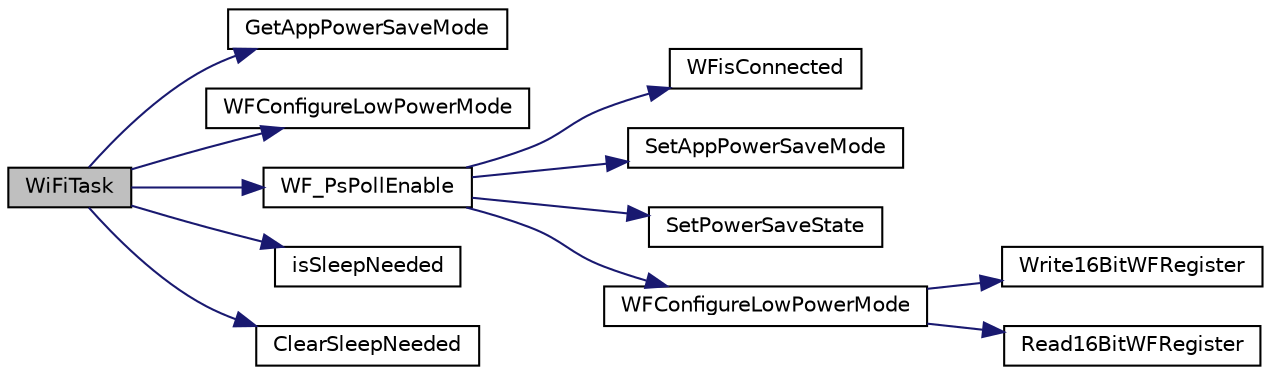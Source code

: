 digraph "WiFiTask"
{
  edge [fontname="Helvetica",fontsize="10",labelfontname="Helvetica",labelfontsize="10"];
  node [fontname="Helvetica",fontsize="10",shape=record];
  rankdir="LR";
  Node1 [label="WiFiTask",height=0.2,width=0.4,color="black", fillcolor="grey75", style="filled", fontcolor="black"];
  Node1 -> Node2 [color="midnightblue",fontsize="10",style="solid",fontname="Helvetica"];
  Node2 [label="GetAppPowerSaveMode",height=0.2,width=0.4,color="black", fillcolor="white", style="filled",URL="$_w_f_driver_com_8c.html#a054d4dec81ff462ccc55036a15a150dd"];
  Node1 -> Node3 [color="midnightblue",fontsize="10",style="solid",fontname="Helvetica"];
  Node3 [label="WFConfigureLowPowerMode",height=0.2,width=0.4,color="black", fillcolor="white", style="filled",URL="$_w_f_driver_prv_8h.html#a02f5132f54243c47d24fc6aa0874cfd2"];
  Node1 -> Node4 [color="midnightblue",fontsize="10",style="solid",fontname="Helvetica"];
  Node4 [label="WF_PsPollEnable",height=0.2,width=0.4,color="black", fillcolor="white", style="filled",URL="$_w_f_api_8h.html#a164b25f172abce3199cfac4a7e376b0f"];
  Node4 -> Node5 [color="midnightblue",fontsize="10",style="solid",fontname="Helvetica"];
  Node5 [label="WFisConnected",height=0.2,width=0.4,color="black", fillcolor="white", style="filled",URL="$_w_f_driver_prv_8h.html#a362106faaf52a4ce9a1b9e6ca3297a1f"];
  Node4 -> Node6 [color="midnightblue",fontsize="10",style="solid",fontname="Helvetica"];
  Node6 [label="SetAppPowerSaveMode",height=0.2,width=0.4,color="black", fillcolor="white", style="filled",URL="$_w_f_power_save_8c.html#a7e8fdb1da5c02d1c1c3cba8e0d20554e"];
  Node4 -> Node7 [color="midnightblue",fontsize="10",style="solid",fontname="Helvetica"];
  Node7 [label="SetPowerSaveState",height=0.2,width=0.4,color="black", fillcolor="white", style="filled",URL="$_w_f_power_save_8c.html#ae8dbddf91968d096bee605e662cfed1e"];
  Node4 -> Node8 [color="midnightblue",fontsize="10",style="solid",fontname="Helvetica"];
  Node8 [label="WFConfigureLowPowerMode",height=0.2,width=0.4,color="black", fillcolor="white", style="filled",URL="$_w_f_power_save_8c.html#a02f5132f54243c47d24fc6aa0874cfd2"];
  Node8 -> Node9 [color="midnightblue",fontsize="10",style="solid",fontname="Helvetica"];
  Node9 [label="Write16BitWFRegister",height=0.2,width=0.4,color="black", fillcolor="white", style="filled",URL="$_w_f_driver_prv_8h.html#a914c1bea2233e373d5f6180b0be32b03"];
  Node8 -> Node10 [color="midnightblue",fontsize="10",style="solid",fontname="Helvetica"];
  Node10 [label="Read16BitWFRegister",height=0.2,width=0.4,color="black", fillcolor="white", style="filled",URL="$_w_f_driver_prv_8h.html#a0bf9eb8a56860f2fccbf68f53ca8eb46"];
  Node1 -> Node11 [color="midnightblue",fontsize="10",style="solid",fontname="Helvetica"];
  Node11 [label="isSleepNeeded",height=0.2,width=0.4,color="black", fillcolor="white", style="filled",URL="$_w_f_driver_com_8c.html#a4b4e139472e4db5477bcd9ea7ac0d2b2"];
  Node1 -> Node12 [color="midnightblue",fontsize="10",style="solid",fontname="Helvetica"];
  Node12 [label="ClearSleepNeeded",height=0.2,width=0.4,color="black", fillcolor="white", style="filled",URL="$_w_f_driver_com_8c.html#a0a06419d06b74c1c91f1acb010066ce0"];
}

